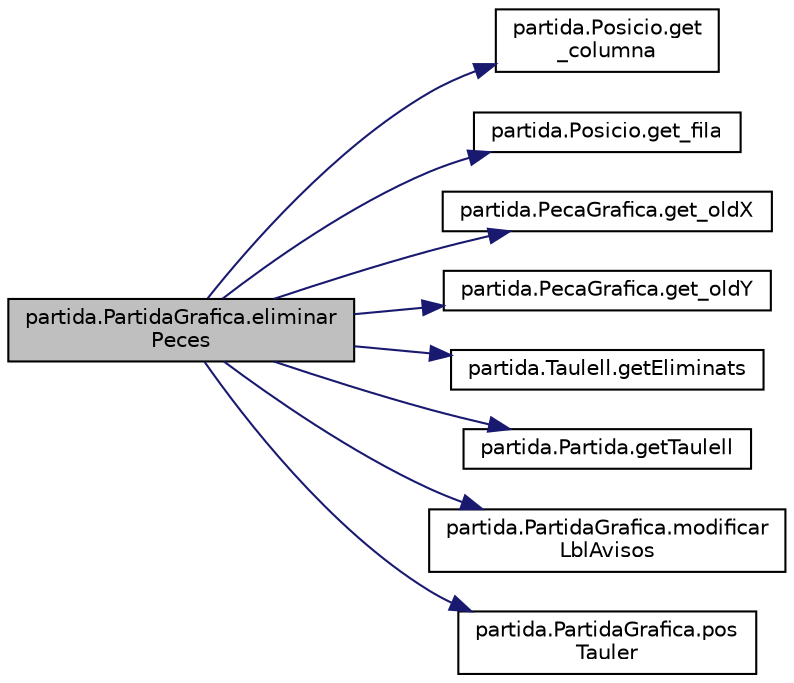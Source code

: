 digraph "partida.PartidaGrafica.eliminarPeces"
{
 // LATEX_PDF_SIZE
  edge [fontname="Helvetica",fontsize="10",labelfontname="Helvetica",labelfontsize="10"];
  node [fontname="Helvetica",fontsize="10",shape=record];
  rankdir="LR";
  Node1 [label="partida.PartidaGrafica.eliminar\lPeces",height=0.2,width=0.4,color="black", fillcolor="grey75", style="filled", fontcolor="black",tooltip="S'eliminen les peces que han mort en la tirada."];
  Node1 -> Node2 [color="midnightblue",fontsize="10",style="solid"];
  Node2 [label="partida.Posicio.get\l_columna",height=0.2,width=0.4,color="black", fillcolor="white", style="filled",URL="$classpartida_1_1_posicio.html#a267f9e1db4052bbdf4cbdf15afde97e7",tooltip="Columna."];
  Node1 -> Node3 [color="midnightblue",fontsize="10",style="solid"];
  Node3 [label="partida.Posicio.get_fila",height=0.2,width=0.4,color="black", fillcolor="white", style="filled",URL="$classpartida_1_1_posicio.html#afd3e4dfc10d7a4ce1587ebc641cbbee5",tooltip="Fila."];
  Node1 -> Node4 [color="midnightblue",fontsize="10",style="solid"];
  Node4 [label="partida.PecaGrafica.get_oldX",height=0.2,width=0.4,color="black", fillcolor="white", style="filled",URL="$classpartida_1_1_peca_grafica.html#a1584b799e9fa415ca81e6de6b2a96f5c",tooltip="Posició x de la Peça."];
  Node1 -> Node5 [color="midnightblue",fontsize="10",style="solid"];
  Node5 [label="partida.PecaGrafica.get_oldY",height=0.2,width=0.4,color="black", fillcolor="white", style="filled",URL="$classpartida_1_1_peca_grafica.html#a000a86424d3a4ed7a2bf1ff63b18e74d",tooltip="Posició y de la Peça."];
  Node1 -> Node6 [color="midnightblue",fontsize="10",style="solid"];
  Node6 [label="partida.Taulell.getEliminats",height=0.2,width=0.4,color="black", fillcolor="white", style="filled",URL="$classpartida_1_1_taulell.html#acf90f9d6e091e7d8114b63f2bd1862fd",tooltip="Llista de Peces eliminades."];
  Node1 -> Node7 [color="midnightblue",fontsize="10",style="solid"];
  Node7 [label="partida.Partida.getTaulell",height=0.2,width=0.4,color="black", fillcolor="white", style="filled",URL="$classpartida_1_1_partida.html#a5ceb0c9a529cf7b271c0764d62bd6400",tooltip="Taulell."];
  Node1 -> Node8 [color="midnightblue",fontsize="10",style="solid"];
  Node8 [label="partida.PartidaGrafica.modificar\lLblAvisos",height=0.2,width=0.4,color="black", fillcolor="white", style="filled",URL="$classpartida_1_1_partida_grafica.html#ad83e144e7d5ba795b7fb3f4f594370e4",tooltip="Modifica els avisos per l'usuari."];
  Node1 -> Node9 [color="midnightblue",fontsize="10",style="solid"];
  Node9 [label="partida.PartidaGrafica.pos\lTauler",height=0.2,width=0.4,color="black", fillcolor="white", style="filled",URL="$classpartida_1_1_partida_grafica.html#ac2e4eeec65c2ed97c1906157e4f8cdb2",tooltip="Calcula la posició al taulell gràfic."];
}
